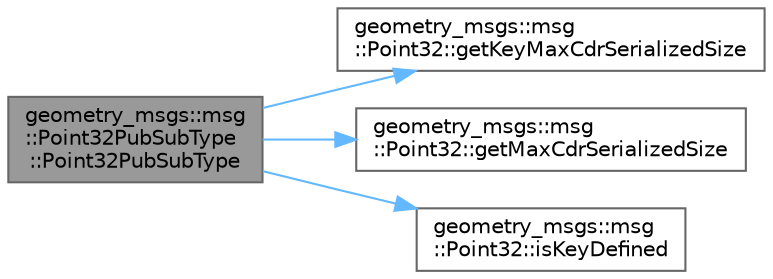 digraph "geometry_msgs::msg::Point32PubSubType::Point32PubSubType"
{
 // INTERACTIVE_SVG=YES
 // LATEX_PDF_SIZE
  bgcolor="transparent";
  edge [fontname=Helvetica,fontsize=10,labelfontname=Helvetica,labelfontsize=10];
  node [fontname=Helvetica,fontsize=10,shape=box,height=0.2,width=0.4];
  rankdir="LR";
  Node1 [id="Node000001",label="geometry_msgs::msg\l::Point32PubSubType\l::Point32PubSubType",height=0.2,width=0.4,color="gray40", fillcolor="grey60", style="filled", fontcolor="black",tooltip=" "];
  Node1 -> Node2 [id="edge1_Node000001_Node000002",color="steelblue1",style="solid",tooltip=" "];
  Node2 [id="Node000002",label="geometry_msgs::msg\l::Point32::getKeyMaxCdrSerializedSize",height=0.2,width=0.4,color="grey40", fillcolor="white", style="filled",URL="$dc/df7/classgeometry__msgs_1_1msg_1_1Point32.html#ac2ab50e1139801748de69e79e51b0887",tooltip="This function returns the maximum serialized size of the Key of an object depending on the buffer ali..."];
  Node1 -> Node3 [id="edge2_Node000001_Node000003",color="steelblue1",style="solid",tooltip=" "];
  Node3 [id="Node000003",label="geometry_msgs::msg\l::Point32::getMaxCdrSerializedSize",height=0.2,width=0.4,color="grey40", fillcolor="white", style="filled",URL="$dc/df7/classgeometry__msgs_1_1msg_1_1Point32.html#ab7c65d0807eb50777e5e5815b17ec6b7",tooltip="This function returns the maximum serialized size of an object depending on the buffer alignment."];
  Node1 -> Node4 [id="edge3_Node000001_Node000004",color="steelblue1",style="solid",tooltip=" "];
  Node4 [id="Node000004",label="geometry_msgs::msg\l::Point32::isKeyDefined",height=0.2,width=0.4,color="grey40", fillcolor="white", style="filled",URL="$dc/df7/classgeometry__msgs_1_1msg_1_1Point32.html#a76d9d142fa373adf130c73c6031897df",tooltip="This function tells you if the Key has been defined for this type"];
}
